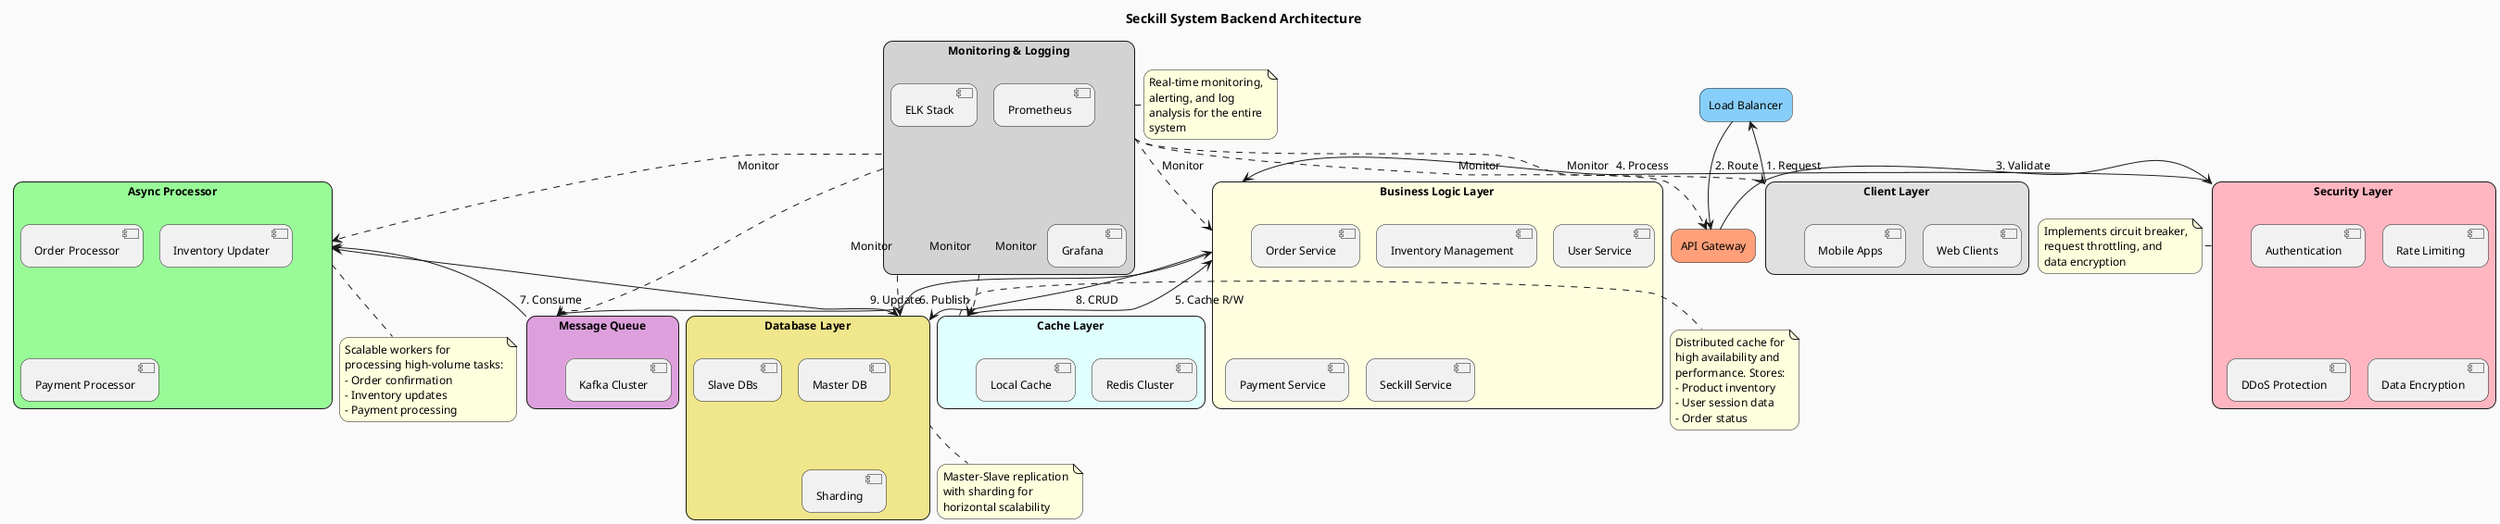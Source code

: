 @startuml Seckill System Backend Architecture
!pragma layout smetana
skinparam backgroundColor #FAFAFA
skinparam defaultFontName Arial
skinparam defaultFontSize 12
skinparam roundcorner 20
skinparam shadowing false
allowmixing

title Seckill System Backend Architecture

rectangle "Client Layer" as ClientLayer #E0E0E0 {
    component "Web Clients" as WebClients
    component "Mobile Apps" as MobileApps
}

rectangle "API Gateway" as APIGateway #FFA07A

rectangle "Load Balancer" as LoadBalancer #87CEFA

rectangle "Business Logic Layer" as BusinessLogic #FFFFE0 {
    component "Order Service" as OrderService
    component "Inventory Management" as InventoryManagement
    component "User Service" as UserService
    component "Payment Service" as PaymentService
    component "Seckill Service" as SeckillService
}

rectangle "Security Layer" as SecurityLayer #FFB6C1 {
    component "Authentication" as Authentication
    component "Rate Limiting" as RateLimiting
    component "DDoS Protection" as DDoSProtection
    component "Data Encryption" as DataEncryption
}

rectangle "Cache Layer" as CacheLayer #E0FFFF {
    component "Redis Cluster" as RedisCluster
    component "Local Cache" as LocalCache
}

rectangle "Message Queue" as MessageQueue #DDA0DD {
    component "Kafka Cluster" as KafkaCluster
}

rectangle "Async Processor" as AsyncProcessor #98FB98 {
    component "Order Processor" as OrderProcessor
    component "Inventory Updater" as InventoryUpdater
    component "Payment Processor" as PaymentProcessor
}

rectangle "Database Layer" as DatabaseLayer #F0E68C {
    component "Master DB" as MasterDB
    component "Slave DBs" as SlaveDBs
    component "Sharding" as Sharding
}

rectangle "Monitoring & Logging" as MonitoringLogging #D3D3D3 {
    component "ELK Stack" as ELKStack
    component "Prometheus" as Prometheus
    component "Grafana" as Grafana
}

ClientLayer --> LoadBalancer : "1. Request"
LoadBalancer --> APIGateway : "2. Route"
APIGateway --> SecurityLayer : "3. Validate"
SecurityLayer --> BusinessLogic : "4. Process"
BusinessLogic <--> CacheLayer : "5. Cache R/W"
BusinessLogic --> MessageQueue : "6. Publish"
AsyncProcessor <-- MessageQueue : "7. Consume"
BusinessLogic <--> DatabaseLayer : "8. CRUD"
AsyncProcessor <--> DatabaseLayer : "9. Update"

MonitoringLogging ..> ClientLayer : "Monitor"
MonitoringLogging ..> APIGateway : "Monitor"
MonitoringLogging ..> BusinessLogic : "Monitor"
MonitoringLogging ..> CacheLayer : "Monitor"
MonitoringLogging ..> MessageQueue : "Monitor"
MonitoringLogging ..> AsyncProcessor : "Monitor"
MonitoringLogging ..> DatabaseLayer : "Monitor"

note right of SecurityLayer
  Implements circuit breaker,
  request throttling, and
  data encryption
end note

note right of CacheLayer
  Distributed cache for
  high availability and
  performance. Stores:
  - Product inventory
  - User session data
  - Order status
end note

note bottom of AsyncProcessor
  Scalable workers for
  processing high-volume tasks:
  - Order confirmation
  - Inventory updates
  - Payment processing
end note

note bottom of DatabaseLayer
  Master-Slave replication
  with sharding for
  horizontal scalability
end note

note right of MonitoringLogging
  Real-time monitoring,
  alerting, and log
  analysis for the entire
  system
end note

@enduml
